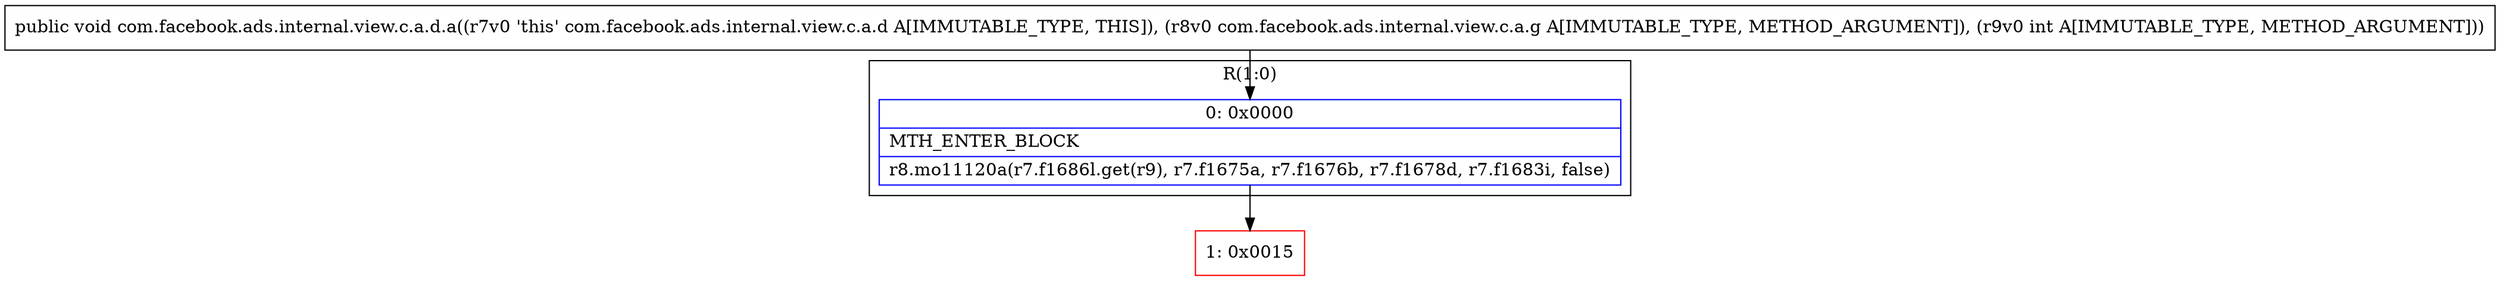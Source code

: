 digraph "CFG forcom.facebook.ads.internal.view.c.a.d.a(Lcom\/facebook\/ads\/internal\/view\/c\/a\/g;I)V" {
subgraph cluster_Region_252545836 {
label = "R(1:0)";
node [shape=record,color=blue];
Node_0 [shape=record,label="{0\:\ 0x0000|MTH_ENTER_BLOCK\l|r8.mo11120a(r7.f1686l.get(r9), r7.f1675a, r7.f1676b, r7.f1678d, r7.f1683i, false)\l}"];
}
Node_1 [shape=record,color=red,label="{1\:\ 0x0015}"];
MethodNode[shape=record,label="{public void com.facebook.ads.internal.view.c.a.d.a((r7v0 'this' com.facebook.ads.internal.view.c.a.d A[IMMUTABLE_TYPE, THIS]), (r8v0 com.facebook.ads.internal.view.c.a.g A[IMMUTABLE_TYPE, METHOD_ARGUMENT]), (r9v0 int A[IMMUTABLE_TYPE, METHOD_ARGUMENT])) }"];
MethodNode -> Node_0;
Node_0 -> Node_1;
}

